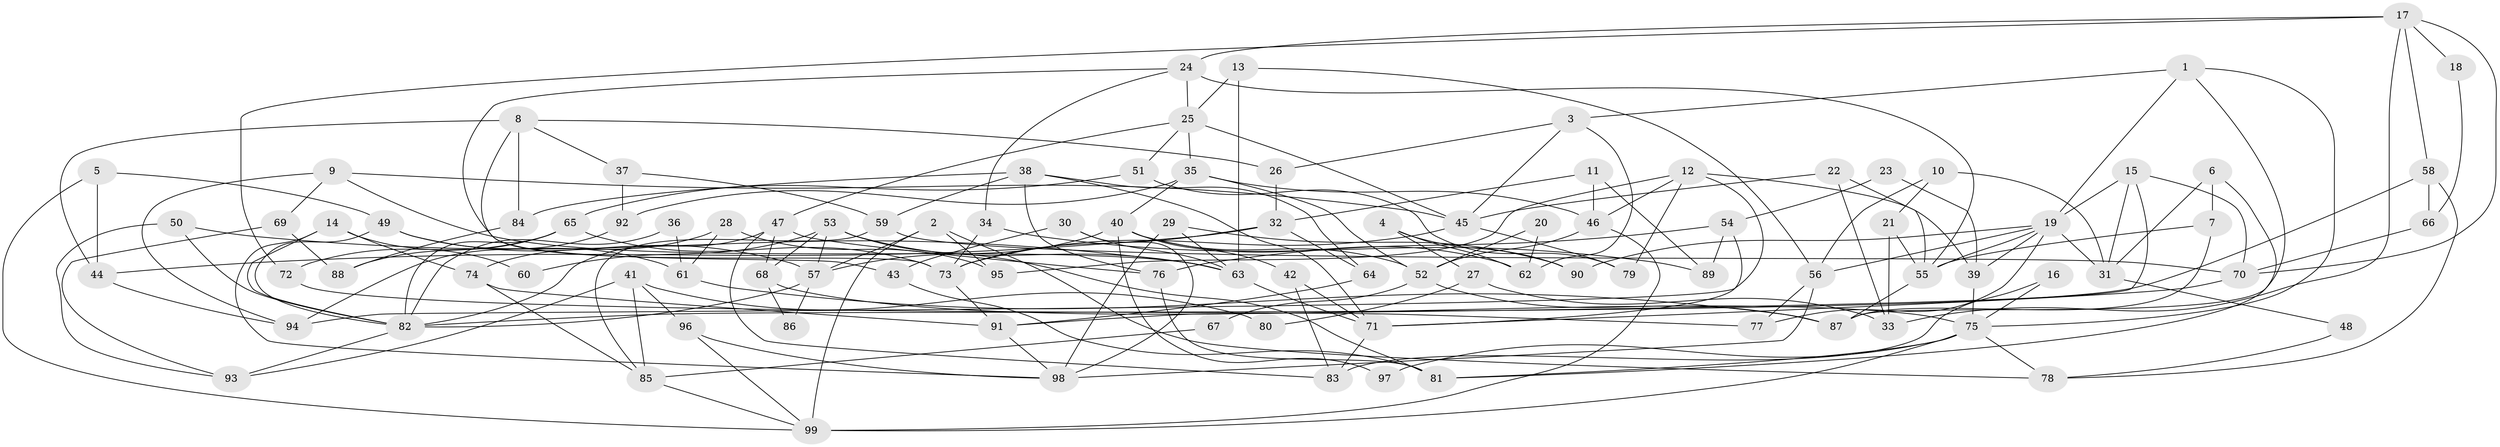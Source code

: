 // coarse degree distribution, {4: 0.29508196721311475, 8: 0.04918032786885246, 5: 0.11475409836065574, 6: 0.16393442622950818, 3: 0.16393442622950818, 7: 0.08196721311475409, 9: 0.06557377049180328, 2: 0.04918032786885246, 10: 0.01639344262295082}
// Generated by graph-tools (version 1.1) at 2025/23/03/03/25 07:23:58]
// undirected, 99 vertices, 198 edges
graph export_dot {
graph [start="1"]
  node [color=gray90,style=filled];
  1;
  2;
  3;
  4;
  5;
  6;
  7;
  8;
  9;
  10;
  11;
  12;
  13;
  14;
  15;
  16;
  17;
  18;
  19;
  20;
  21;
  22;
  23;
  24;
  25;
  26;
  27;
  28;
  29;
  30;
  31;
  32;
  33;
  34;
  35;
  36;
  37;
  38;
  39;
  40;
  41;
  42;
  43;
  44;
  45;
  46;
  47;
  48;
  49;
  50;
  51;
  52;
  53;
  54;
  55;
  56;
  57;
  58;
  59;
  60;
  61;
  62;
  63;
  64;
  65;
  66;
  67;
  68;
  69;
  70;
  71;
  72;
  73;
  74;
  75;
  76;
  77;
  78;
  79;
  80;
  81;
  82;
  83;
  84;
  85;
  86;
  87;
  88;
  89;
  90;
  91;
  92;
  93;
  94;
  95;
  96;
  97;
  98;
  99;
  1 -- 75;
  1 -- 87;
  1 -- 3;
  1 -- 19;
  2 -- 78;
  2 -- 57;
  2 -- 95;
  2 -- 99;
  3 -- 45;
  3 -- 26;
  3 -- 62;
  4 -- 90;
  4 -- 62;
  4 -- 27;
  5 -- 49;
  5 -- 99;
  5 -- 44;
  6 -- 81;
  6 -- 31;
  6 -- 7;
  7 -- 55;
  7 -- 87;
  8 -- 37;
  8 -- 44;
  8 -- 26;
  8 -- 43;
  8 -- 84;
  9 -- 63;
  9 -- 45;
  9 -- 69;
  9 -- 94;
  10 -- 21;
  10 -- 56;
  10 -- 31;
  11 -- 89;
  11 -- 32;
  11 -- 46;
  12 -- 94;
  12 -- 79;
  12 -- 39;
  12 -- 46;
  12 -- 95;
  13 -- 63;
  13 -- 25;
  13 -- 56;
  14 -- 74;
  14 -- 98;
  14 -- 60;
  14 -- 82;
  15 -- 31;
  15 -- 19;
  15 -- 70;
  15 -- 91;
  16 -- 83;
  16 -- 75;
  17 -- 24;
  17 -- 70;
  17 -- 18;
  17 -- 33;
  17 -- 58;
  17 -- 72;
  18 -- 66;
  19 -- 39;
  19 -- 31;
  19 -- 55;
  19 -- 56;
  19 -- 77;
  19 -- 90;
  20 -- 62;
  20 -- 52;
  21 -- 55;
  21 -- 33;
  22 -- 55;
  22 -- 45;
  22 -- 33;
  23 -- 54;
  23 -- 39;
  24 -- 55;
  24 -- 25;
  24 -- 34;
  24 -- 73;
  25 -- 47;
  25 -- 35;
  25 -- 45;
  25 -- 51;
  26 -- 32;
  27 -- 33;
  27 -- 80;
  28 -- 95;
  28 -- 74;
  28 -- 61;
  29 -- 98;
  29 -- 63;
  29 -- 90;
  30 -- 63;
  30 -- 98;
  30 -- 43;
  31 -- 48;
  32 -- 73;
  32 -- 44;
  32 -- 64;
  34 -- 73;
  34 -- 89;
  35 -- 40;
  35 -- 46;
  35 -- 52;
  35 -- 92;
  36 -- 61;
  36 -- 82;
  37 -- 59;
  37 -- 92;
  38 -- 76;
  38 -- 84;
  38 -- 59;
  38 -- 64;
  38 -- 71;
  39 -- 75;
  40 -- 52;
  40 -- 57;
  40 -- 42;
  40 -- 62;
  40 -- 97;
  41 -- 85;
  41 -- 96;
  41 -- 80;
  41 -- 93;
  42 -- 83;
  42 -- 71;
  43 -- 81;
  44 -- 94;
  45 -- 73;
  45 -- 79;
  46 -- 52;
  46 -- 99;
  47 -- 82;
  47 -- 68;
  47 -- 76;
  47 -- 83;
  48 -- 78;
  49 -- 82;
  49 -- 61;
  49 -- 57;
  50 -- 82;
  50 -- 93;
  50 -- 63;
  51 -- 65;
  51 -- 79;
  52 -- 67;
  52 -- 87;
  53 -- 57;
  53 -- 63;
  53 -- 60;
  53 -- 68;
  53 -- 81;
  54 -- 71;
  54 -- 76;
  54 -- 89;
  55 -- 87;
  56 -- 77;
  56 -- 98;
  57 -- 82;
  57 -- 86;
  58 -- 82;
  58 -- 66;
  58 -- 78;
  59 -- 70;
  59 -- 85;
  61 -- 87;
  63 -- 71;
  64 -- 91;
  65 -- 72;
  65 -- 73;
  65 -- 82;
  65 -- 88;
  66 -- 70;
  67 -- 85;
  68 -- 75;
  68 -- 86;
  69 -- 93;
  69 -- 88;
  70 -- 71;
  71 -- 83;
  72 -- 77;
  73 -- 91;
  74 -- 91;
  74 -- 85;
  75 -- 99;
  75 -- 81;
  75 -- 78;
  75 -- 97;
  76 -- 81;
  82 -- 93;
  84 -- 88;
  85 -- 99;
  91 -- 98;
  92 -- 94;
  96 -- 99;
  96 -- 98;
}
